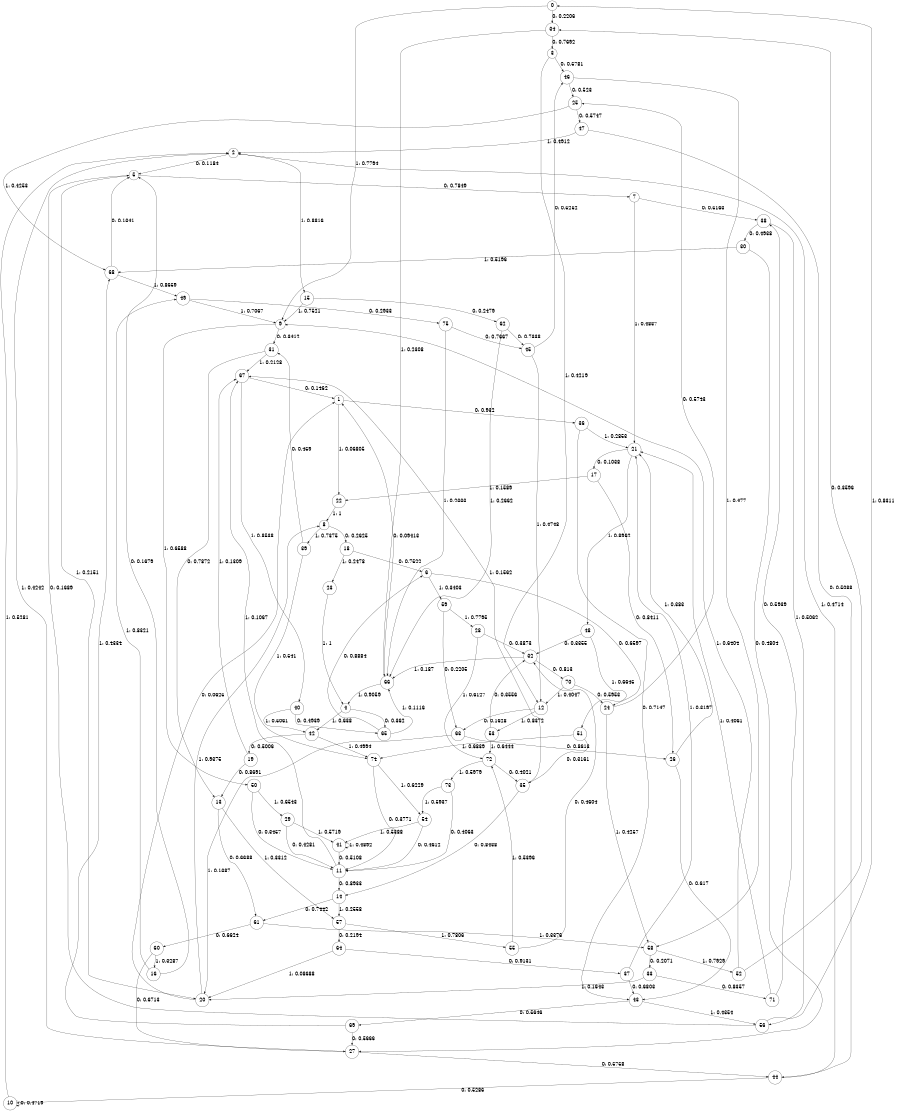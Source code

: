digraph "ch35randomL8" {
size = "6,8.5";
ratio = "fill";
node [shape = circle];
node [fontsize = 24];
edge [fontsize = 24];
0 -> 34 [label = "0: 0.2206   "];
0 -> 9 [label = "1: 0.7794   "];
1 -> 36 [label = "0: 0.932    "];
1 -> 22 [label = "1: 0.06805  "];
2 -> 5 [label = "0: 0.1184   "];
2 -> 15 [label = "1: 0.8816   "];
3 -> 46 [label = "0: 0.5781   "];
3 -> 12 [label = "1: 0.4219   "];
4 -> 65 [label = "0: 0.362    "];
4 -> 42 [label = "1: 0.638    "];
5 -> 7 [label = "0: 0.7849   "];
5 -> 20 [label = "1: 0.2151   "];
6 -> 24 [label = "0: 0.6597   "];
6 -> 59 [label = "1: 0.3403   "];
7 -> 38 [label = "0: 0.5163   "];
7 -> 21 [label = "1: 0.4837   "];
8 -> 18 [label = "0: 0.2625   "];
8 -> 39 [label = "1: 0.7375   "];
9 -> 31 [label = "0: 0.3412   "];
9 -> 50 [label = "1: 0.6588   "];
10 -> 10 [label = "0: 0.4719   "];
10 -> 2 [label = "1: 0.5281   "];
11 -> 14 [label = "0: 0.8933   "];
11 -> 67 [label = "1: 0.1067   "];
12 -> 63 [label = "0: 0.1628   "];
12 -> 53 [label = "1: 0.8372   "];
13 -> 61 [label = "0: 0.6688   "];
13 -> 57 [label = "1: 0.3312   "];
14 -> 61 [label = "0: 0.7442   "];
14 -> 57 [label = "1: 0.2558   "];
15 -> 62 [label = "0: 0.2479   "];
15 -> 9 [label = "1: 0.7521   "];
16 -> 5 [label = "0: 0.1679   "];
16 -> 49 [label = "1: 0.8321   "];
17 -> 26 [label = "0: 0.8411   "];
17 -> 22 [label = "1: 0.1589   "];
18 -> 6 [label = "0: 0.7522   "];
18 -> 23 [label = "1: 0.2478   "];
19 -> 13 [label = "0: 0.8691   "];
19 -> 67 [label = "1: 0.1309   "];
20 -> 1 [label = "0: 0.0625   "];
20 -> 8 [label = "1: 0.9375   "];
21 -> 17 [label = "0: 0.1038   "];
21 -> 48 [label = "1: 0.8962   "];
22 -> 8 [label = "1: 1        "];
23 -> 4 [label = "1: 1        "];
24 -> 25 [label = "0: 0.5743   "];
24 -> 58 [label = "1: 0.4257   "];
25 -> 47 [label = "0: 0.5747   "];
25 -> 68 [label = "1: 0.4253   "];
26 -> 43 [label = "0: 0.617    "];
26 -> 21 [label = "1: 0.383    "];
27 -> 44 [label = "0: 0.5758   "];
27 -> 2 [label = "1: 0.4242   "];
28 -> 32 [label = "0: 0.3873   "];
28 -> 72 [label = "1: 0.6127   "];
29 -> 11 [label = "0: 0.4281   "];
29 -> 41 [label = "1: 0.5719   "];
30 -> 27 [label = "0: 0.4804   "];
30 -> 68 [label = "1: 0.5196   "];
31 -> 13 [label = "0: 0.7872   "];
31 -> 67 [label = "1: 0.2128   "];
32 -> 70 [label = "0: 0.813    "];
32 -> 66 [label = "1: 0.187    "];
33 -> 71 [label = "0: 0.8357   "];
33 -> 20 [label = "1: 0.1643   "];
34 -> 3 [label = "0: 0.7692   "];
34 -> 66 [label = "1: 0.2308   "];
35 -> 14 [label = "0: 0.8438   "];
35 -> 67 [label = "1: 0.1562   "];
36 -> 43 [label = "0: 0.7147   "];
36 -> 21 [label = "1: 0.2853   "];
37 -> 43 [label = "0: 0.6803   "];
37 -> 21 [label = "1: 0.3197   "];
38 -> 30 [label = "0: 0.4938   "];
38 -> 56 [label = "1: 0.5062   "];
39 -> 31 [label = "0: 0.459    "];
39 -> 74 [label = "1: 0.541    "];
40 -> 65 [label = "0: 0.4939   "];
40 -> 42 [label = "1: 0.5061   "];
41 -> 11 [label = "0: 0.5108   "];
41 -> 41 [label = "1: 0.4892   "];
42 -> 19 [label = "0: 0.5006   "];
42 -> 74 [label = "1: 0.4994   "];
43 -> 69 [label = "0: 0.5646   "];
43 -> 56 [label = "1: 0.4354   "];
44 -> 10 [label = "0: 0.5286   "];
44 -> 2 [label = "1: 0.4714   "];
45 -> 46 [label = "0: 0.5252   "];
45 -> 12 [label = "1: 0.4748   "];
46 -> 25 [label = "0: 0.523    "];
46 -> 58 [label = "1: 0.477    "];
47 -> 44 [label = "0: 0.5088   "];
47 -> 2 [label = "1: 0.4912   "];
48 -> 32 [label = "0: 0.3355   "];
48 -> 51 [label = "1: 0.6645   "];
49 -> 75 [label = "0: 0.2933   "];
49 -> 9 [label = "1: 0.7067   "];
50 -> 11 [label = "0: 0.3457   "];
50 -> 29 [label = "1: 0.6543   "];
51 -> 35 [label = "0: 0.3161   "];
51 -> 74 [label = "1: 0.6839   "];
52 -> 34 [label = "0: 0.3596   "];
52 -> 9 [label = "1: 0.6404   "];
53 -> 32 [label = "0: 0.3556   "];
53 -> 72 [label = "1: 0.6444   "];
54 -> 11 [label = "0: 0.4612   "];
54 -> 41 [label = "1: 0.5388   "];
55 -> 32 [label = "0: 0.4604   "];
55 -> 72 [label = "1: 0.5396   "];
56 -> 5 [label = "0: 0.1689   "];
56 -> 0 [label = "1: 0.8311   "];
57 -> 64 [label = "0: 0.2194   "];
57 -> 55 [label = "1: 0.7806   "];
58 -> 33 [label = "0: 0.2071   "];
58 -> 52 [label = "1: 0.7929   "];
59 -> 63 [label = "0: 0.2205   "];
59 -> 28 [label = "1: 0.7795   "];
60 -> 27 [label = "0: 0.6713   "];
60 -> 16 [label = "1: 0.3287   "];
61 -> 60 [label = "0: 0.6624   "];
61 -> 58 [label = "1: 0.3376   "];
62 -> 45 [label = "0: 0.7338   "];
62 -> 66 [label = "1: 0.2662   "];
63 -> 26 [label = "0: 0.8613   "];
63 -> 20 [label = "1: 0.1387   "];
64 -> 37 [label = "0: 0.9131   "];
64 -> 20 [label = "1: 0.08688  "];
65 -> 6 [label = "0: 0.8884   "];
65 -> 66 [label = "1: 0.1116   "];
66 -> 1 [label = "0: 0.09413  "];
66 -> 4 [label = "1: 0.9059   "];
67 -> 1 [label = "0: 0.1462   "];
67 -> 40 [label = "1: 0.8538   "];
68 -> 5 [label = "0: 0.1341   "];
68 -> 49 [label = "1: 0.8659   "];
69 -> 27 [label = "0: 0.5666   "];
69 -> 68 [label = "1: 0.4334   "];
70 -> 24 [label = "0: 0.5953   "];
70 -> 12 [label = "1: 0.4047   "];
71 -> 38 [label = "0: 0.5939   "];
71 -> 21 [label = "1: 0.4061   "];
72 -> 35 [label = "0: 0.4021   "];
72 -> 73 [label = "1: 0.5979   "];
73 -> 11 [label = "0: 0.4063   "];
73 -> 54 [label = "1: 0.5937   "];
74 -> 11 [label = "0: 0.3771   "];
74 -> 54 [label = "1: 0.6229   "];
75 -> 45 [label = "0: 0.7667   "];
75 -> 66 [label = "1: 0.2333   "];
}